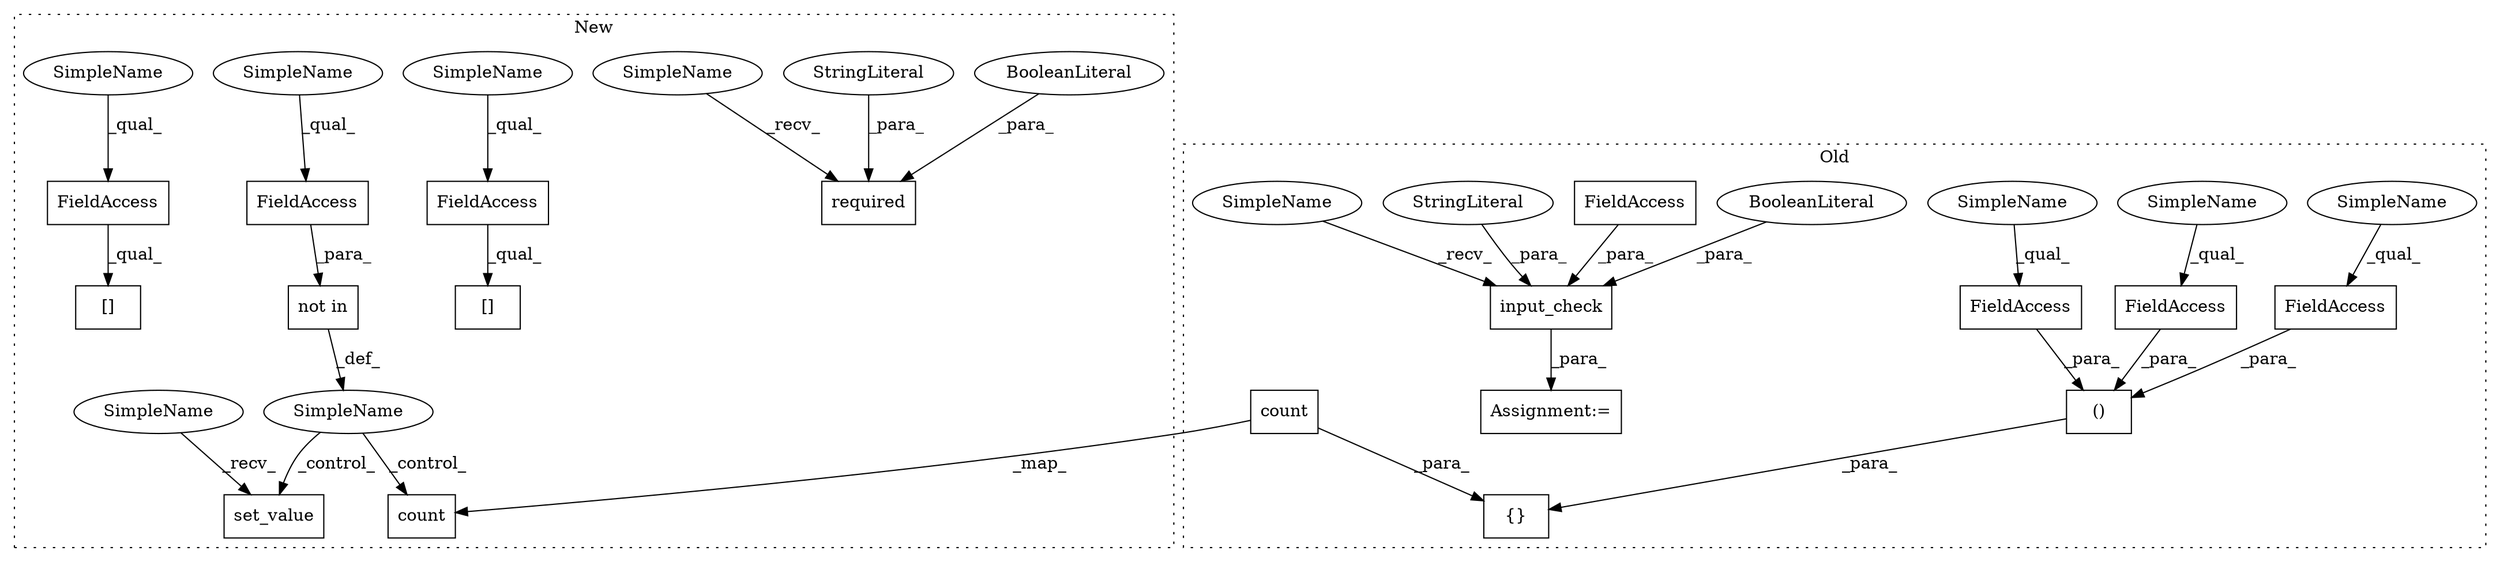 digraph G {
subgraph cluster0 {
1 [label="input_check" a="32" s="32945,32983" l="12,1" shape="box"];
3 [label="BooleanLiteral" a="9" s="32962" l="4" shape="ellipse"];
4 [label="FieldAccess" a="22" s="32967" l="16" shape="box"];
7 [label="FieldAccess" a="22" s="33775" l="13" shape="box"];
8 [label="()" a="106" s="33711" l="77" shape="box"];
9 [label="FieldAccess" a="22" s="33753" l="9" shape="box"];
11 [label="FieldAccess" a="22" s="33711" l="11" shape="box"];
13 [label="{}" a="4" s="33678,33788" l="1,2" shape="box"];
15 [label="StringLiteral" a="45" s="32957" l="4" shape="ellipse"];
17 [label="Assignment:=" a="7" s="32938" l="2" shape="box"];
22 [label="count" a="32" s="33689,33700" l="6,1" shape="box"];
24 [label="SimpleName" a="42" s="33711" l="4" shape="ellipse"];
25 [label="SimpleName" a="42" s="32940" l="4" shape="ellipse"];
26 [label="SimpleName" a="42" s="33775" l="4" shape="ellipse"];
27 [label="SimpleName" a="42" s="33753" l="4" shape="ellipse"];
label = "Old";
style="dotted";
}
subgraph cluster1 {
2 [label="set_value" a="32" s="30470,30501" l="10,1" shape="box"];
5 [label="required" a="32" s="29602,29620" l="9,1" shape="box"];
6 [label="BooleanLiteral" a="9" s="29616" l="4" shape="ellipse"];
10 [label="FieldAccess" a="22" s="30232" l="12" shape="box"];
12 [label="FieldAccess" a="22" s="30622" l="12" shape="box"];
14 [label="[]" a="2" s="30622,30640" l="13,1" shape="box"];
16 [label="StringLiteral" a="45" s="29611" l="4" shape="ellipse"];
18 [label="FieldAccess" a="22" s="29630" l="11" shape="box"];
19 [label="not in" a="108" s="30219" l="25" shape="box"];
20 [label="SimpleName" a="42" s="" l="" shape="ellipse"];
21 [label="count" a="32" s="30544,30555" l="6,1" shape="box"];
23 [label="[]" a="2" s="29630,29646" l="12,1" shape="box"];
28 [label="SimpleName" a="42" s="29630" l="4" shape="ellipse"];
29 [label="SimpleName" a="42" s="30232" l="4" shape="ellipse"];
30 [label="SimpleName" a="42" s="29597" l="4" shape="ellipse"];
31 [label="SimpleName" a="42" s="30465" l="4" shape="ellipse"];
32 [label="SimpleName" a="42" s="30622" l="4" shape="ellipse"];
label = "New";
style="dotted";
}
1 -> 17 [label="_para_"];
3 -> 1 [label="_para_"];
4 -> 1 [label="_para_"];
6 -> 5 [label="_para_"];
7 -> 8 [label="_para_"];
8 -> 13 [label="_para_"];
9 -> 8 [label="_para_"];
10 -> 19 [label="_para_"];
11 -> 8 [label="_para_"];
12 -> 14 [label="_qual_"];
15 -> 1 [label="_para_"];
16 -> 5 [label="_para_"];
18 -> 23 [label="_qual_"];
19 -> 20 [label="_def_"];
20 -> 2 [label="_control_"];
20 -> 21 [label="_control_"];
22 -> 21 [label="_map_"];
22 -> 13 [label="_para_"];
24 -> 11 [label="_qual_"];
25 -> 1 [label="_recv_"];
26 -> 7 [label="_qual_"];
27 -> 9 [label="_qual_"];
28 -> 18 [label="_qual_"];
29 -> 10 [label="_qual_"];
30 -> 5 [label="_recv_"];
31 -> 2 [label="_recv_"];
32 -> 12 [label="_qual_"];
}